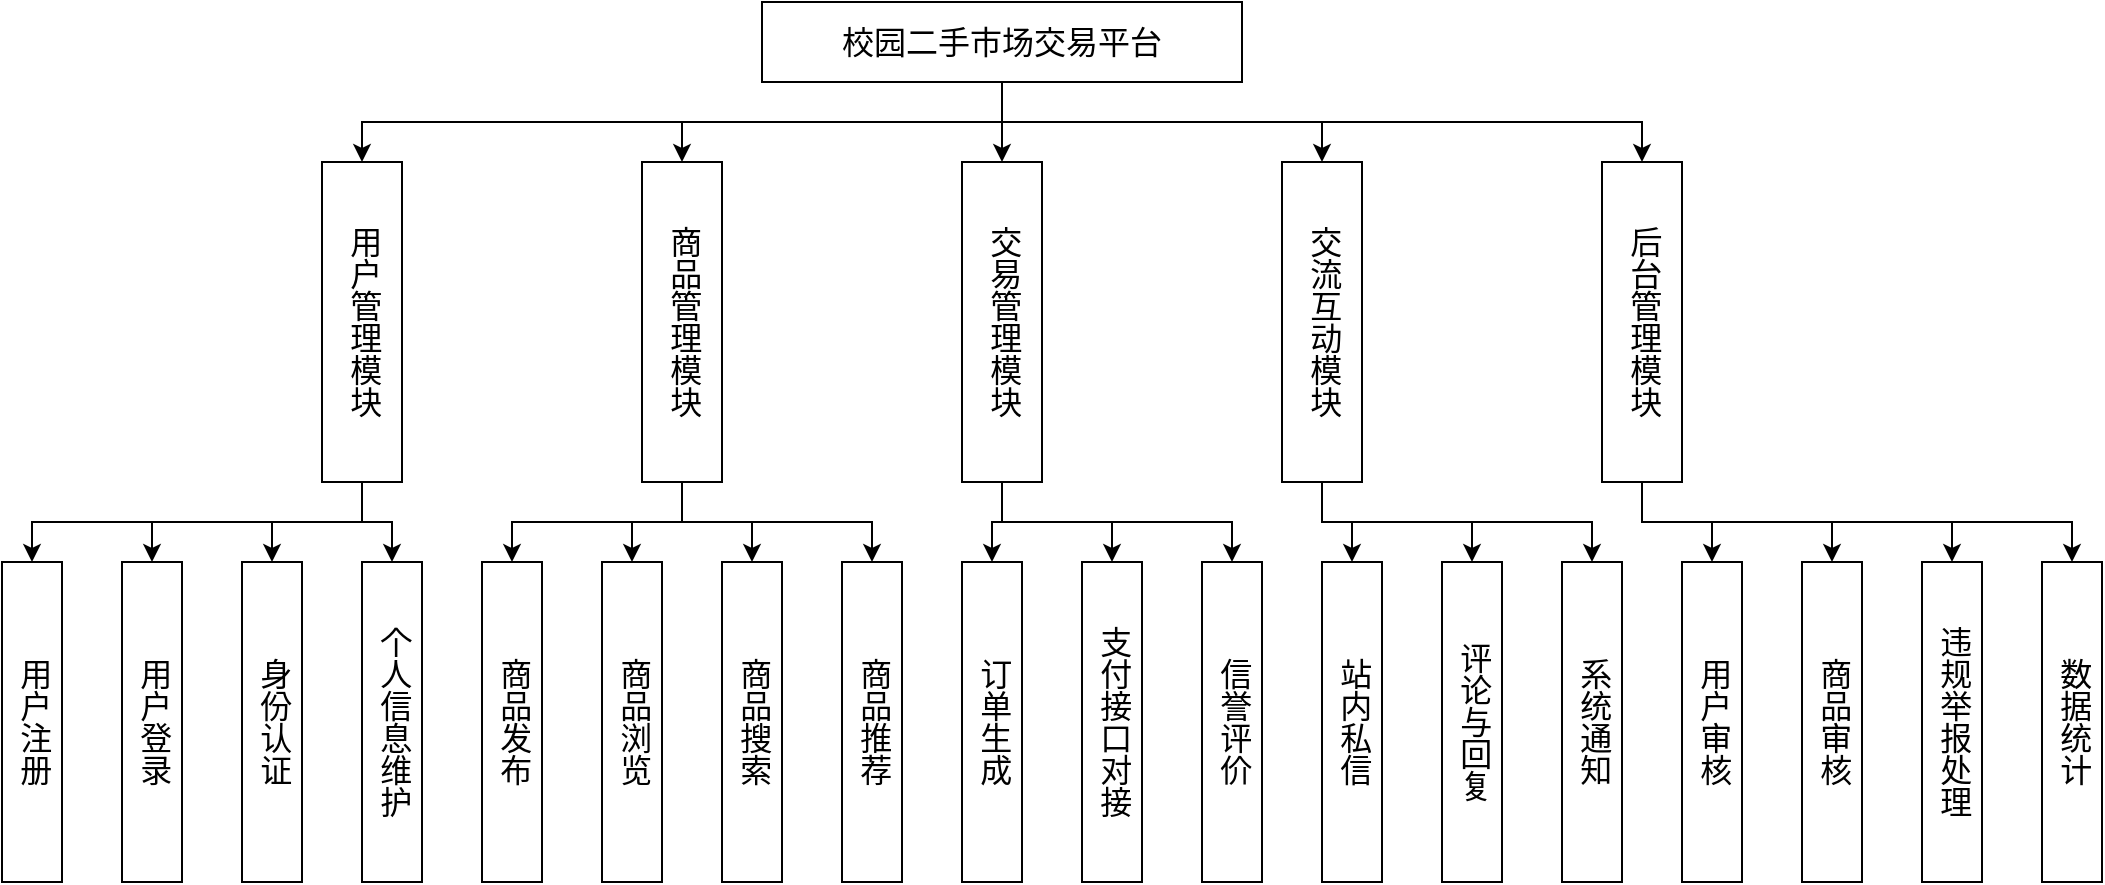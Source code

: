 <mxfile version="28.0.7">
  <diagram name="第 1 页" id="mHSU7X4P7EzPfWqISR_m">
    <mxGraphModel dx="1109" dy="1626" grid="1" gridSize="10" guides="1" tooltips="1" connect="1" arrows="1" fold="1" page="1" pageScale="1" pageWidth="5000" pageHeight="5000" math="0" shadow="0">
      <root>
        <mxCell id="0" />
        <mxCell id="1" parent="0" />
        <mxCell id="D6N6NyXykBYD01OPPhX9-25" style="edgeStyle=orthogonalEdgeStyle;rounded=0;orthogonalLoop=1;jettySize=auto;html=1;entryX=0.5;entryY=0;entryDx=0;entryDy=0;fontSize=16;" parent="1" source="D6N6NyXykBYD01OPPhX9-1" target="D6N6NyXykBYD01OPPhX9-2" edge="1">
          <mxGeometry relative="1" as="geometry">
            <Array as="points">
              <mxPoint x="500" y="100" />
              <mxPoint x="180" y="100" />
            </Array>
          </mxGeometry>
        </mxCell>
        <mxCell id="D6N6NyXykBYD01OPPhX9-27" style="edgeStyle=orthogonalEdgeStyle;rounded=0;orthogonalLoop=1;jettySize=auto;html=1;entryX=0.5;entryY=0;entryDx=0;entryDy=0;fontSize=16;" parent="1" source="D6N6NyXykBYD01OPPhX9-1" target="D6N6NyXykBYD01OPPhX9-4" edge="1">
          <mxGeometry relative="1" as="geometry" />
        </mxCell>
        <mxCell id="D6N6NyXykBYD01OPPhX9-28" style="edgeStyle=orthogonalEdgeStyle;rounded=0;orthogonalLoop=1;jettySize=auto;html=1;entryX=0.5;entryY=0;entryDx=0;entryDy=0;fontSize=16;" parent="1" source="D6N6NyXykBYD01OPPhX9-1" target="D6N6NyXykBYD01OPPhX9-3" edge="1">
          <mxGeometry relative="1" as="geometry">
            <Array as="points">
              <mxPoint x="500" y="100" />
              <mxPoint x="340" y="100" />
            </Array>
          </mxGeometry>
        </mxCell>
        <mxCell id="D6N6NyXykBYD01OPPhX9-29" style="edgeStyle=orthogonalEdgeStyle;rounded=0;orthogonalLoop=1;jettySize=auto;html=1;entryX=0.5;entryY=0;entryDx=0;entryDy=0;fontSize=16;" parent="1" source="D6N6NyXykBYD01OPPhX9-1" target="D6N6NyXykBYD01OPPhX9-5" edge="1">
          <mxGeometry relative="1" as="geometry">
            <Array as="points">
              <mxPoint x="500" y="100" />
              <mxPoint x="660" y="100" />
            </Array>
          </mxGeometry>
        </mxCell>
        <mxCell id="D6N6NyXykBYD01OPPhX9-30" style="edgeStyle=orthogonalEdgeStyle;rounded=0;orthogonalLoop=1;jettySize=auto;html=1;entryX=0.5;entryY=0;entryDx=0;entryDy=0;fontSize=16;" parent="1" source="D6N6NyXykBYD01OPPhX9-1" target="D6N6NyXykBYD01OPPhX9-6" edge="1">
          <mxGeometry relative="1" as="geometry">
            <Array as="points">
              <mxPoint x="500" y="100" />
              <mxPoint x="820" y="100" />
            </Array>
          </mxGeometry>
        </mxCell>
        <mxCell id="D6N6NyXykBYD01OPPhX9-1" value="校园二手市场交易平台" style="rounded=0;whiteSpace=wrap;html=1;fontSize=16;" parent="1" vertex="1">
          <mxGeometry x="380" y="40" width="240" height="40" as="geometry" />
        </mxCell>
        <mxCell id="D6N6NyXykBYD01OPPhX9-31" style="edgeStyle=orthogonalEdgeStyle;rounded=0;orthogonalLoop=1;jettySize=auto;html=1;entryX=0.5;entryY=0;entryDx=0;entryDy=0;fontSize=16;" parent="1" source="D6N6NyXykBYD01OPPhX9-2" target="D6N6NyXykBYD01OPPhX9-7" edge="1">
          <mxGeometry relative="1" as="geometry">
            <Array as="points">
              <mxPoint x="180" y="300" />
              <mxPoint x="15" y="300" />
            </Array>
          </mxGeometry>
        </mxCell>
        <mxCell id="D6N6NyXykBYD01OPPhX9-32" style="edgeStyle=orthogonalEdgeStyle;rounded=0;orthogonalLoop=1;jettySize=auto;html=1;entryX=0.5;entryY=0;entryDx=0;entryDy=0;fontSize=16;" parent="1" source="D6N6NyXykBYD01OPPhX9-2" target="D6N6NyXykBYD01OPPhX9-8" edge="1">
          <mxGeometry relative="1" as="geometry">
            <Array as="points">
              <mxPoint x="180" y="300" />
              <mxPoint x="75" y="300" />
            </Array>
          </mxGeometry>
        </mxCell>
        <mxCell id="D6N6NyXykBYD01OPPhX9-33" style="edgeStyle=orthogonalEdgeStyle;rounded=0;orthogonalLoop=1;jettySize=auto;html=1;entryX=0.5;entryY=0;entryDx=0;entryDy=0;fontSize=16;" parent="1" source="D6N6NyXykBYD01OPPhX9-2" target="D6N6NyXykBYD01OPPhX9-9" edge="1">
          <mxGeometry relative="1" as="geometry">
            <Array as="points">
              <mxPoint x="180" y="300" />
              <mxPoint x="135" y="300" />
            </Array>
          </mxGeometry>
        </mxCell>
        <mxCell id="D6N6NyXykBYD01OPPhX9-34" style="edgeStyle=orthogonalEdgeStyle;rounded=0;orthogonalLoop=1;jettySize=auto;html=1;entryX=0.5;entryY=0;entryDx=0;entryDy=0;fontSize=16;" parent="1" source="D6N6NyXykBYD01OPPhX9-2" target="D6N6NyXykBYD01OPPhX9-10" edge="1">
          <mxGeometry relative="1" as="geometry" />
        </mxCell>
        <mxCell id="D6N6NyXykBYD01OPPhX9-2" value="用户管理模块" style="rounded=0;whiteSpace=wrap;html=1;textDirection=vertical-lr;fontSize=16;" parent="1" vertex="1">
          <mxGeometry x="160" y="120" width="40" height="160" as="geometry" />
        </mxCell>
        <mxCell id="D6N6NyXykBYD01OPPhX9-35" style="edgeStyle=orthogonalEdgeStyle;rounded=0;orthogonalLoop=1;jettySize=auto;html=1;entryX=0.5;entryY=0;entryDx=0;entryDy=0;fontSize=16;" parent="1" source="D6N6NyXykBYD01OPPhX9-3" target="D6N6NyXykBYD01OPPhX9-11" edge="1">
          <mxGeometry relative="1" as="geometry">
            <Array as="points">
              <mxPoint x="340" y="300" />
              <mxPoint x="255" y="300" />
            </Array>
          </mxGeometry>
        </mxCell>
        <mxCell id="D6N6NyXykBYD01OPPhX9-36" style="edgeStyle=orthogonalEdgeStyle;rounded=0;orthogonalLoop=1;jettySize=auto;html=1;entryX=0.5;entryY=0;entryDx=0;entryDy=0;fontSize=16;" parent="1" source="D6N6NyXykBYD01OPPhX9-3" target="D6N6NyXykBYD01OPPhX9-12" edge="1">
          <mxGeometry relative="1" as="geometry" />
        </mxCell>
        <mxCell id="D6N6NyXykBYD01OPPhX9-37" style="edgeStyle=orthogonalEdgeStyle;rounded=0;orthogonalLoop=1;jettySize=auto;html=1;entryX=0.5;entryY=0;entryDx=0;entryDy=0;fontSize=16;" parent="1" source="D6N6NyXykBYD01OPPhX9-3" target="D6N6NyXykBYD01OPPhX9-13" edge="1">
          <mxGeometry relative="1" as="geometry" />
        </mxCell>
        <mxCell id="D6N6NyXykBYD01OPPhX9-38" style="edgeStyle=orthogonalEdgeStyle;rounded=0;orthogonalLoop=1;jettySize=auto;html=1;entryX=0.5;entryY=0;entryDx=0;entryDy=0;fontSize=16;" parent="1" source="D6N6NyXykBYD01OPPhX9-3" target="D6N6NyXykBYD01OPPhX9-14" edge="1">
          <mxGeometry relative="1" as="geometry">
            <Array as="points">
              <mxPoint x="340" y="300" />
              <mxPoint x="435" y="300" />
            </Array>
          </mxGeometry>
        </mxCell>
        <mxCell id="D6N6NyXykBYD01OPPhX9-3" value="商品管理模块" style="rounded=0;whiteSpace=wrap;html=1;textDirection=vertical-lr;fontSize=16;" parent="1" vertex="1">
          <mxGeometry x="320" y="120" width="40" height="160" as="geometry" />
        </mxCell>
        <mxCell id="D6N6NyXykBYD01OPPhX9-39" style="edgeStyle=orthogonalEdgeStyle;rounded=0;orthogonalLoop=1;jettySize=auto;html=1;entryX=0.5;entryY=0;entryDx=0;entryDy=0;fontSize=16;" parent="1" source="D6N6NyXykBYD01OPPhX9-4" target="D6N6NyXykBYD01OPPhX9-15" edge="1">
          <mxGeometry relative="1" as="geometry" />
        </mxCell>
        <mxCell id="D6N6NyXykBYD01OPPhX9-40" style="edgeStyle=orthogonalEdgeStyle;rounded=0;orthogonalLoop=1;jettySize=auto;html=1;entryX=0.5;entryY=0;entryDx=0;entryDy=0;fontSize=16;" parent="1" source="D6N6NyXykBYD01OPPhX9-4" target="D6N6NyXykBYD01OPPhX9-16" edge="1">
          <mxGeometry relative="1" as="geometry">
            <Array as="points">
              <mxPoint x="500" y="300" />
              <mxPoint x="555" y="300" />
            </Array>
          </mxGeometry>
        </mxCell>
        <mxCell id="D6N6NyXykBYD01OPPhX9-41" style="edgeStyle=orthogonalEdgeStyle;rounded=0;orthogonalLoop=1;jettySize=auto;html=1;entryX=0.5;entryY=0;entryDx=0;entryDy=0;fontSize=16;" parent="1" source="D6N6NyXykBYD01OPPhX9-4" target="D6N6NyXykBYD01OPPhX9-17" edge="1">
          <mxGeometry relative="1" as="geometry">
            <Array as="points">
              <mxPoint x="500" y="300" />
              <mxPoint x="615" y="300" />
            </Array>
          </mxGeometry>
        </mxCell>
        <mxCell id="D6N6NyXykBYD01OPPhX9-4" value="交易管理模块" style="rounded=0;whiteSpace=wrap;html=1;textDirection=vertical-lr;fontSize=16;" parent="1" vertex="1">
          <mxGeometry x="480" y="120" width="40" height="160" as="geometry" />
        </mxCell>
        <mxCell id="D6N6NyXykBYD01OPPhX9-42" style="edgeStyle=orthogonalEdgeStyle;rounded=0;orthogonalLoop=1;jettySize=auto;html=1;entryX=0.5;entryY=0;entryDx=0;entryDy=0;fontSize=16;" parent="1" source="D6N6NyXykBYD01OPPhX9-5" target="D6N6NyXykBYD01OPPhX9-18" edge="1">
          <mxGeometry relative="1" as="geometry" />
        </mxCell>
        <mxCell id="D6N6NyXykBYD01OPPhX9-43" style="edgeStyle=orthogonalEdgeStyle;rounded=0;orthogonalLoop=1;jettySize=auto;html=1;entryX=0.5;entryY=0;entryDx=0;entryDy=0;fontSize=16;" parent="1" source="D6N6NyXykBYD01OPPhX9-5" target="D6N6NyXykBYD01OPPhX9-19" edge="1">
          <mxGeometry relative="1" as="geometry">
            <Array as="points">
              <mxPoint x="660" y="300" />
              <mxPoint x="735" y="300" />
            </Array>
          </mxGeometry>
        </mxCell>
        <mxCell id="D6N6NyXykBYD01OPPhX9-44" style="edgeStyle=orthogonalEdgeStyle;rounded=0;orthogonalLoop=1;jettySize=auto;html=1;entryX=0.5;entryY=0;entryDx=0;entryDy=0;fontSize=16;" parent="1" source="D6N6NyXykBYD01OPPhX9-5" target="D6N6NyXykBYD01OPPhX9-20" edge="1">
          <mxGeometry relative="1" as="geometry">
            <Array as="points">
              <mxPoint x="660" y="300" />
              <mxPoint x="795" y="300" />
            </Array>
          </mxGeometry>
        </mxCell>
        <mxCell id="D6N6NyXykBYD01OPPhX9-5" value="交流互动模块" style="rounded=0;whiteSpace=wrap;html=1;textDirection=vertical-lr;fontSize=16;" parent="1" vertex="1">
          <mxGeometry x="640" y="120" width="40" height="160" as="geometry" />
        </mxCell>
        <mxCell id="D6N6NyXykBYD01OPPhX9-45" style="edgeStyle=orthogonalEdgeStyle;rounded=0;orthogonalLoop=1;jettySize=auto;html=1;entryX=0.5;entryY=0;entryDx=0;entryDy=0;fontSize=16;" parent="1" source="D6N6NyXykBYD01OPPhX9-6" target="D6N6NyXykBYD01OPPhX9-21" edge="1">
          <mxGeometry relative="1" as="geometry" />
        </mxCell>
        <mxCell id="D6N6NyXykBYD01OPPhX9-46" style="edgeStyle=orthogonalEdgeStyle;rounded=0;orthogonalLoop=1;jettySize=auto;html=1;entryX=0.5;entryY=0;entryDx=0;entryDy=0;fontSize=16;" parent="1" source="D6N6NyXykBYD01OPPhX9-6" target="D6N6NyXykBYD01OPPhX9-22" edge="1">
          <mxGeometry relative="1" as="geometry">
            <Array as="points">
              <mxPoint x="820" y="300" />
              <mxPoint x="915" y="300" />
            </Array>
          </mxGeometry>
        </mxCell>
        <mxCell id="D6N6NyXykBYD01OPPhX9-47" style="edgeStyle=orthogonalEdgeStyle;rounded=0;orthogonalLoop=1;jettySize=auto;html=1;entryX=0.5;entryY=0;entryDx=0;entryDy=0;fontSize=16;" parent="1" source="D6N6NyXykBYD01OPPhX9-6" target="D6N6NyXykBYD01OPPhX9-23" edge="1">
          <mxGeometry relative="1" as="geometry">
            <Array as="points">
              <mxPoint x="820" y="300" />
              <mxPoint x="975" y="300" />
            </Array>
          </mxGeometry>
        </mxCell>
        <mxCell id="D6N6NyXykBYD01OPPhX9-48" style="edgeStyle=orthogonalEdgeStyle;rounded=0;orthogonalLoop=1;jettySize=auto;html=1;entryX=0.5;entryY=0;entryDx=0;entryDy=0;fontSize=16;" parent="1" source="D6N6NyXykBYD01OPPhX9-6" target="D6N6NyXykBYD01OPPhX9-24" edge="1">
          <mxGeometry relative="1" as="geometry">
            <Array as="points">
              <mxPoint x="820" y="300" />
              <mxPoint x="1035" y="300" />
            </Array>
          </mxGeometry>
        </mxCell>
        <mxCell id="D6N6NyXykBYD01OPPhX9-6" value="后台管理模块" style="rounded=0;whiteSpace=wrap;html=1;textDirection=vertical-lr;fontSize=16;" parent="1" vertex="1">
          <mxGeometry x="800" y="120" width="40" height="160" as="geometry" />
        </mxCell>
        <mxCell id="D6N6NyXykBYD01OPPhX9-7" value="用户注册" style="rounded=0;whiteSpace=wrap;html=1;textDirection=vertical-lr;fontSize=16;" parent="1" vertex="1">
          <mxGeometry y="320" width="30" height="160" as="geometry" />
        </mxCell>
        <mxCell id="D6N6NyXykBYD01OPPhX9-8" value="用户登录" style="rounded=0;whiteSpace=wrap;html=1;textDirection=vertical-lr;fontSize=16;" parent="1" vertex="1">
          <mxGeometry x="60" y="320" width="30" height="160" as="geometry" />
        </mxCell>
        <mxCell id="D6N6NyXykBYD01OPPhX9-9" value="身份认证" style="rounded=0;whiteSpace=wrap;html=1;textDirection=vertical-lr;fontSize=16;" parent="1" vertex="1">
          <mxGeometry x="120" y="320" width="30" height="160" as="geometry" />
        </mxCell>
        <mxCell id="D6N6NyXykBYD01OPPhX9-10" value="个人信息维护" style="rounded=0;whiteSpace=wrap;html=1;textDirection=vertical-lr;fontSize=16;" parent="1" vertex="1">
          <mxGeometry x="180" y="320" width="30" height="160" as="geometry" />
        </mxCell>
        <mxCell id="D6N6NyXykBYD01OPPhX9-11" value="商品发布" style="rounded=0;whiteSpace=wrap;html=1;textDirection=vertical-lr;fontSize=16;" parent="1" vertex="1">
          <mxGeometry x="240" y="320" width="30" height="160" as="geometry" />
        </mxCell>
        <mxCell id="D6N6NyXykBYD01OPPhX9-12" value="商品浏览" style="rounded=0;whiteSpace=wrap;html=1;textDirection=vertical-lr;fontSize=16;" parent="1" vertex="1">
          <mxGeometry x="300" y="320" width="30" height="160" as="geometry" />
        </mxCell>
        <mxCell id="D6N6NyXykBYD01OPPhX9-13" value="商品搜索" style="rounded=0;whiteSpace=wrap;html=1;textDirection=vertical-lr;fontSize=16;" parent="1" vertex="1">
          <mxGeometry x="360" y="320" width="30" height="160" as="geometry" />
        </mxCell>
        <mxCell id="D6N6NyXykBYD01OPPhX9-14" value="商品推荐" style="rounded=0;whiteSpace=wrap;html=1;textDirection=vertical-lr;fontSize=16;" parent="1" vertex="1">
          <mxGeometry x="420" y="320" width="30" height="160" as="geometry" />
        </mxCell>
        <mxCell id="D6N6NyXykBYD01OPPhX9-15" value="订单生成" style="rounded=0;whiteSpace=wrap;html=1;textDirection=vertical-lr;fontSize=16;" parent="1" vertex="1">
          <mxGeometry x="480" y="320" width="30" height="160" as="geometry" />
        </mxCell>
        <mxCell id="D6N6NyXykBYD01OPPhX9-16" value="支付接口对接" style="rounded=0;whiteSpace=wrap;html=1;textDirection=vertical-lr;fontSize=16;" parent="1" vertex="1">
          <mxGeometry x="540" y="320" width="30" height="160" as="geometry" />
        </mxCell>
        <mxCell id="D6N6NyXykBYD01OPPhX9-17" value="信誉评价" style="rounded=0;whiteSpace=wrap;html=1;textDirection=vertical-lr;fontSize=16;" parent="1" vertex="1">
          <mxGeometry x="600" y="320" width="30" height="160" as="geometry" />
        </mxCell>
        <mxCell id="D6N6NyXykBYD01OPPhX9-18" value="站内私信" style="rounded=0;whiteSpace=wrap;html=1;textDirection=vertical-lr;fontSize=16;" parent="1" vertex="1">
          <mxGeometry x="660" y="320" width="30" height="160" as="geometry" />
        </mxCell>
        <mxCell id="D6N6NyXykBYD01OPPhX9-19" value="评论与回复" style="rounded=0;whiteSpace=wrap;html=1;textDirection=vertical-lr;fontSize=16;" parent="1" vertex="1">
          <mxGeometry x="720" y="320" width="30" height="160" as="geometry" />
        </mxCell>
        <mxCell id="D6N6NyXykBYD01OPPhX9-20" value="系统通知" style="rounded=0;whiteSpace=wrap;html=1;textDirection=vertical-lr;fontSize=16;" parent="1" vertex="1">
          <mxGeometry x="780" y="320" width="30" height="160" as="geometry" />
        </mxCell>
        <mxCell id="D6N6NyXykBYD01OPPhX9-21" value="用户审核" style="rounded=0;whiteSpace=wrap;html=1;textDirection=vertical-lr;fontSize=16;" parent="1" vertex="1">
          <mxGeometry x="840" y="320" width="30" height="160" as="geometry" />
        </mxCell>
        <mxCell id="D6N6NyXykBYD01OPPhX9-22" value="商品审核" style="rounded=0;whiteSpace=wrap;html=1;textDirection=vertical-lr;fontSize=16;" parent="1" vertex="1">
          <mxGeometry x="900" y="320" width="30" height="160" as="geometry" />
        </mxCell>
        <mxCell id="D6N6NyXykBYD01OPPhX9-23" value="违规举报处理" style="rounded=0;whiteSpace=wrap;html=1;textDirection=vertical-lr;fontSize=16;" parent="1" vertex="1">
          <mxGeometry x="960" y="320" width="30" height="160" as="geometry" />
        </mxCell>
        <mxCell id="D6N6NyXykBYD01OPPhX9-24" value="数据统计" style="rounded=0;whiteSpace=wrap;html=1;textDirection=vertical-lr;fontSize=16;" parent="1" vertex="1">
          <mxGeometry x="1020" y="320" width="30" height="160" as="geometry" />
        </mxCell>
      </root>
    </mxGraphModel>
  </diagram>
</mxfile>
